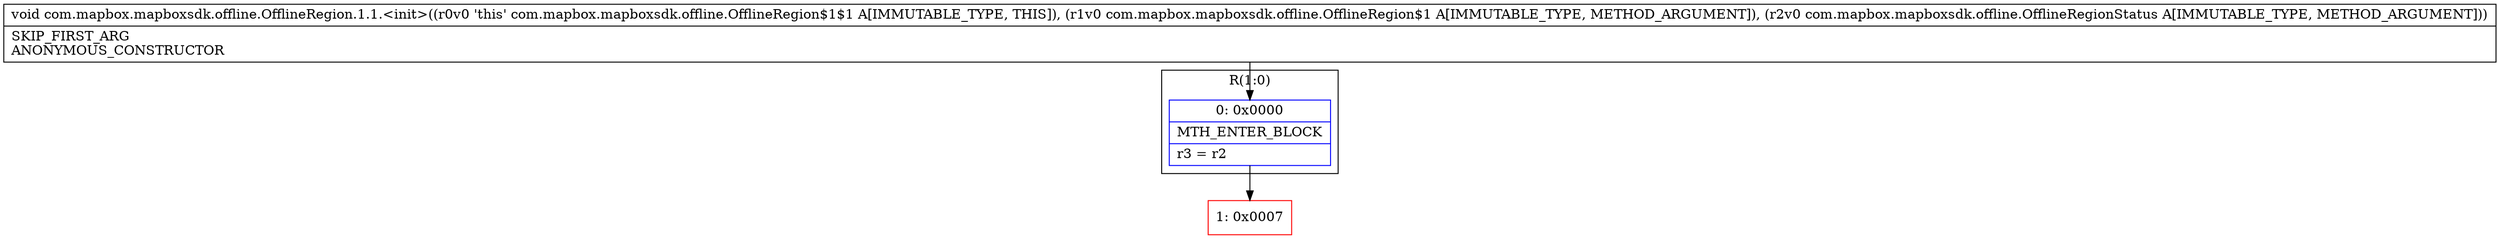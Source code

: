 digraph "CFG forcom.mapbox.mapboxsdk.offline.OfflineRegion.1.1.\<init\>(Lcom\/mapbox\/mapboxsdk\/offline\/OfflineRegion$1;Lcom\/mapbox\/mapboxsdk\/offline\/OfflineRegionStatus;)V" {
subgraph cluster_Region_1223208706 {
label = "R(1:0)";
node [shape=record,color=blue];
Node_0 [shape=record,label="{0\:\ 0x0000|MTH_ENTER_BLOCK\l|r3 = r2\l}"];
}
Node_1 [shape=record,color=red,label="{1\:\ 0x0007}"];
MethodNode[shape=record,label="{void com.mapbox.mapboxsdk.offline.OfflineRegion.1.1.\<init\>((r0v0 'this' com.mapbox.mapboxsdk.offline.OfflineRegion$1$1 A[IMMUTABLE_TYPE, THIS]), (r1v0 com.mapbox.mapboxsdk.offline.OfflineRegion$1 A[IMMUTABLE_TYPE, METHOD_ARGUMENT]), (r2v0 com.mapbox.mapboxsdk.offline.OfflineRegionStatus A[IMMUTABLE_TYPE, METHOD_ARGUMENT]))  | SKIP_FIRST_ARG\lANONYMOUS_CONSTRUCTOR\l}"];
MethodNode -> Node_0;
Node_0 -> Node_1;
}

